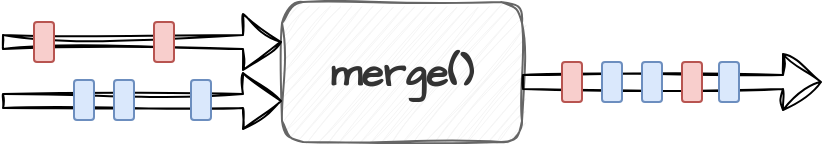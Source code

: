 <mxfile version="22.0.0" type="device">
  <diagram name="Page-1" id="2N9mD9_g3K14Ccz8l1a_">
    <mxGraphModel dx="792" dy="1187" grid="1" gridSize="10" guides="1" tooltips="1" connect="1" arrows="1" fold="1" page="1" pageScale="1" pageWidth="827" pageHeight="1169" math="0" shadow="0">
      <root>
        <mxCell id="0" />
        <mxCell id="1" parent="0" />
        <mxCell id="ONPttJ5Q-npwXxrQHXv6-1" value="merge()" style="rounded=1;whiteSpace=wrap;html=1;sketch=1;hachureGap=4;jiggle=2;curveFitting=1;fontFamily=Architects Daughter;fontSource=https%3A%2F%2Ffonts.googleapis.com%2Fcss%3Ffamily%3DArchitects%2BDaughter;fontSize=20;fillColor=#f5f5f5;strokeColor=#666666;fontStyle=1;fontColor=#333333;" vertex="1" parent="1">
          <mxGeometry x="230" y="150" width="120" height="70" as="geometry" />
        </mxCell>
        <mxCell id="ONPttJ5Q-npwXxrQHXv6-18" value="" style="group" vertex="1" connectable="0" parent="1">
          <mxGeometry x="350" y="180" width="108.5" height="20" as="geometry" />
        </mxCell>
        <mxCell id="ONPttJ5Q-npwXxrQHXv6-2" value="" style="shape=flexArrow;endArrow=classic;html=1;rounded=0;sketch=1;hachureGap=4;jiggle=2;curveFitting=1;fontFamily=Architects Daughter;fontSource=https%3A%2F%2Ffonts.googleapis.com%2Fcss%3Ffamily%3DArchitects%2BDaughter;fontSize=16;width=7;" edge="1" parent="ONPttJ5Q-npwXxrQHXv6-18">
          <mxGeometry width="50" height="50" relative="1" as="geometry">
            <mxPoint y="10" as="sourcePoint" />
            <mxPoint x="150" y="10" as="targetPoint" />
          </mxGeometry>
        </mxCell>
        <mxCell id="ONPttJ5Q-npwXxrQHXv6-3" value="" style="group" vertex="1" connectable="0" parent="ONPttJ5Q-npwXxrQHXv6-18">
          <mxGeometry x="20" width="88.5" height="20" as="geometry" />
        </mxCell>
        <mxCell id="ONPttJ5Q-npwXxrQHXv6-4" value="" style="rounded=1;whiteSpace=wrap;html=1;hachureGap=4;fontFamily=Architects Daughter;fontSource=https%3A%2F%2Ffonts.googleapis.com%2Fcss%3Ffamily%3DArchitects%2BDaughter;fontSize=20;fillColor=#dae8fc;strokeColor=#6c8ebf;" vertex="1" parent="ONPttJ5Q-npwXxrQHXv6-3">
          <mxGeometry x="20" width="10" height="20" as="geometry" />
        </mxCell>
        <mxCell id="ONPttJ5Q-npwXxrQHXv6-5" value="" style="rounded=1;whiteSpace=wrap;html=1;hachureGap=4;fontFamily=Architects Daughter;fontSource=https%3A%2F%2Ffonts.googleapis.com%2Fcss%3Ffamily%3DArchitects%2BDaughter;fontSize=20;fillColor=#dae8fc;strokeColor=#6c8ebf;" vertex="1" parent="ONPttJ5Q-npwXxrQHXv6-3">
          <mxGeometry x="40" width="10" height="20" as="geometry" />
        </mxCell>
        <mxCell id="ONPttJ5Q-npwXxrQHXv6-6" value="" style="rounded=1;whiteSpace=wrap;html=1;hachureGap=4;fontFamily=Architects Daughter;fontSource=https%3A%2F%2Ffonts.googleapis.com%2Fcss%3Ffamily%3DArchitects%2BDaughter;fontSize=20;fillColor=#f8cecc;strokeColor=#b85450;" vertex="1" parent="ONPttJ5Q-npwXxrQHXv6-3">
          <mxGeometry x="60" width="10" height="20" as="geometry" />
        </mxCell>
        <mxCell id="ONPttJ5Q-npwXxrQHXv6-7" value="" style="rounded=1;whiteSpace=wrap;html=1;hachureGap=4;fontFamily=Architects Daughter;fontSource=https%3A%2F%2Ffonts.googleapis.com%2Fcss%3Ffamily%3DArchitects%2BDaughter;fontSize=20;fillColor=#f8cecc;strokeColor=#b85450;" vertex="1" parent="ONPttJ5Q-npwXxrQHXv6-3">
          <mxGeometry width="10" height="20" as="geometry" />
        </mxCell>
        <mxCell id="ONPttJ5Q-npwXxrQHXv6-8" value="" style="rounded=1;whiteSpace=wrap;html=1;hachureGap=4;fontFamily=Architects Daughter;fontSource=https%3A%2F%2Ffonts.googleapis.com%2Fcss%3Ffamily%3DArchitects%2BDaughter;fontSize=20;fillColor=#dae8fc;strokeColor=#6c8ebf;" vertex="1" parent="ONPttJ5Q-npwXxrQHXv6-3">
          <mxGeometry x="78.5" width="10" height="20" as="geometry" />
        </mxCell>
        <mxCell id="ONPttJ5Q-npwXxrQHXv6-20" value="" style="group" vertex="1" connectable="0" parent="1">
          <mxGeometry x="90" y="160" width="140" height="49" as="geometry" />
        </mxCell>
        <mxCell id="ONPttJ5Q-npwXxrQHXv6-9" value="" style="shape=flexArrow;endArrow=classic;html=1;rounded=0;sketch=1;hachureGap=4;jiggle=2;curveFitting=1;fontFamily=Architects Daughter;fontSource=https%3A%2F%2Ffonts.googleapis.com%2Fcss%3Ffamily%3DArchitects%2BDaughter;fontSize=16;entryX=0;entryY=0.5;entryDx=0;entryDy=0;width=7;" edge="1" parent="ONPttJ5Q-npwXxrQHXv6-20">
          <mxGeometry width="50" height="50" relative="1" as="geometry">
            <mxPoint y="10" as="sourcePoint" />
            <mxPoint x="140" y="10" as="targetPoint" />
          </mxGeometry>
        </mxCell>
        <mxCell id="ONPttJ5Q-npwXxrQHXv6-10" value="" style="shape=flexArrow;endArrow=classic;html=1;rounded=0;sketch=1;hachureGap=4;jiggle=2;curveFitting=1;fontFamily=Architects Daughter;fontSource=https%3A%2F%2Ffonts.googleapis.com%2Fcss%3Ffamily%3DArchitects%2BDaughter;fontSize=16;entryX=0;entryY=0.5;entryDx=0;entryDy=0;width=7;" edge="1" parent="ONPttJ5Q-npwXxrQHXv6-20">
          <mxGeometry width="50" height="50" relative="1" as="geometry">
            <mxPoint y="39.5" as="sourcePoint" />
            <mxPoint x="140" y="39.5" as="targetPoint" />
          </mxGeometry>
        </mxCell>
        <mxCell id="ONPttJ5Q-npwXxrQHXv6-11" value="" style="group" vertex="1" connectable="0" parent="ONPttJ5Q-npwXxrQHXv6-20">
          <mxGeometry x="16" y="29" width="88.5" height="20" as="geometry" />
        </mxCell>
        <mxCell id="ONPttJ5Q-npwXxrQHXv6-12" value="" style="rounded=1;whiteSpace=wrap;html=1;hachureGap=4;fontFamily=Architects Daughter;fontSource=https%3A%2F%2Ffonts.googleapis.com%2Fcss%3Ffamily%3DArchitects%2BDaughter;fontSize=20;fillColor=#dae8fc;strokeColor=#6c8ebf;" vertex="1" parent="ONPttJ5Q-npwXxrQHXv6-11">
          <mxGeometry x="20" width="10" height="20" as="geometry" />
        </mxCell>
        <mxCell id="ONPttJ5Q-npwXxrQHXv6-13" value="" style="rounded=1;whiteSpace=wrap;html=1;hachureGap=4;fontFamily=Architects Daughter;fontSource=https%3A%2F%2Ffonts.googleapis.com%2Fcss%3Ffamily%3DArchitects%2BDaughter;fontSize=20;fillColor=#dae8fc;strokeColor=#6c8ebf;" vertex="1" parent="ONPttJ5Q-npwXxrQHXv6-11">
          <mxGeometry x="40" width="10" height="20" as="geometry" />
        </mxCell>
        <mxCell id="ONPttJ5Q-npwXxrQHXv6-14" value="" style="rounded=1;whiteSpace=wrap;html=1;hachureGap=4;fontFamily=Architects Daughter;fontSource=https%3A%2F%2Ffonts.googleapis.com%2Fcss%3Ffamily%3DArchitects%2BDaughter;fontSize=20;fillColor=#dae8fc;strokeColor=#6c8ebf;" vertex="1" parent="ONPttJ5Q-npwXxrQHXv6-11">
          <mxGeometry x="78.5" width="10" height="20" as="geometry" />
        </mxCell>
        <mxCell id="ONPttJ5Q-npwXxrQHXv6-15" value="" style="group" vertex="1" connectable="0" parent="ONPttJ5Q-npwXxrQHXv6-20">
          <mxGeometry x="16" width="88.5" height="20" as="geometry" />
        </mxCell>
        <mxCell id="ONPttJ5Q-npwXxrQHXv6-16" value="" style="rounded=1;whiteSpace=wrap;html=1;hachureGap=4;fontFamily=Architects Daughter;fontSource=https%3A%2F%2Ffonts.googleapis.com%2Fcss%3Ffamily%3DArchitects%2BDaughter;fontSize=20;fillColor=#f8cecc;strokeColor=#b85450;" vertex="1" parent="ONPttJ5Q-npwXxrQHXv6-15">
          <mxGeometry x="60" width="10" height="20" as="geometry" />
        </mxCell>
        <mxCell id="ONPttJ5Q-npwXxrQHXv6-17" value="" style="rounded=1;whiteSpace=wrap;html=1;hachureGap=4;fontFamily=Architects Daughter;fontSource=https%3A%2F%2Ffonts.googleapis.com%2Fcss%3Ffamily%3DArchitects%2BDaughter;fontSize=20;fillColor=#f8cecc;strokeColor=#b85450;" vertex="1" parent="ONPttJ5Q-npwXxrQHXv6-15">
          <mxGeometry width="10" height="20" as="geometry" />
        </mxCell>
      </root>
    </mxGraphModel>
  </diagram>
</mxfile>
